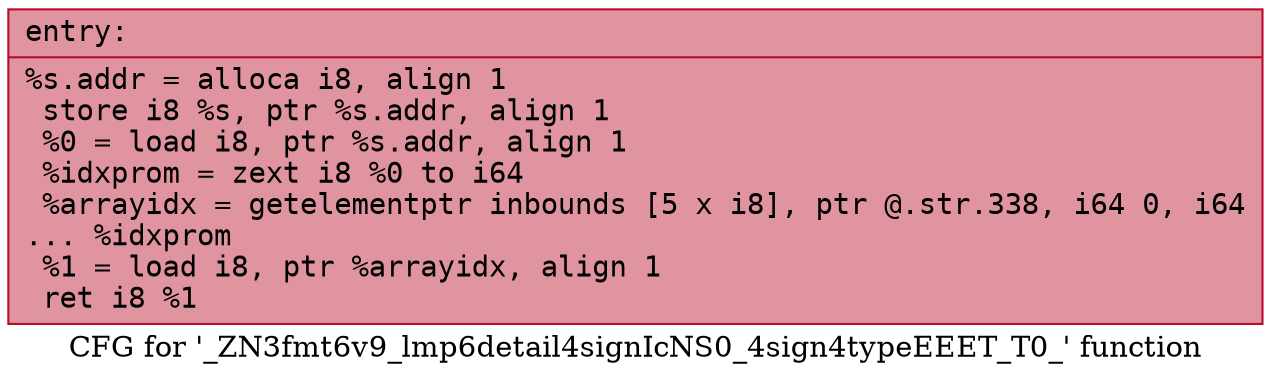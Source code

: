 digraph "CFG for '_ZN3fmt6v9_lmp6detail4signIcNS0_4sign4typeEEET_T0_' function" {
	label="CFG for '_ZN3fmt6v9_lmp6detail4signIcNS0_4sign4typeEEET_T0_' function";

	Node0x556bfeb5e050 [shape=record,color="#b70d28ff", style=filled, fillcolor="#b70d2870" fontname="Courier",label="{entry:\l|  %s.addr = alloca i8, align 1\l  store i8 %s, ptr %s.addr, align 1\l  %0 = load i8, ptr %s.addr, align 1\l  %idxprom = zext i8 %0 to i64\l  %arrayidx = getelementptr inbounds [5 x i8], ptr @.str.338, i64 0, i64\l... %idxprom\l  %1 = load i8, ptr %arrayidx, align 1\l  ret i8 %1\l}"];
}
